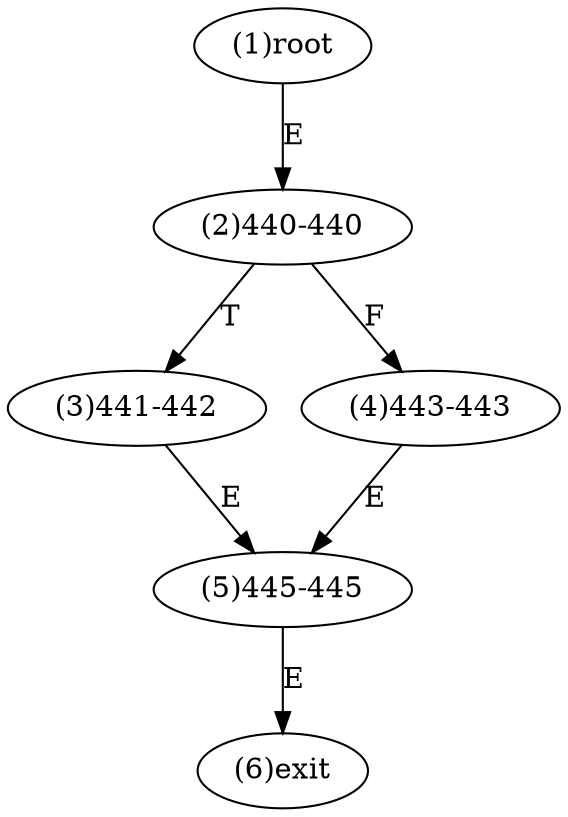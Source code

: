 digraph "" { 
1[ label="(1)root"];
2[ label="(2)440-440"];
3[ label="(3)441-442"];
4[ label="(4)443-443"];
5[ label="(5)445-445"];
6[ label="(6)exit"];
1->2[ label="E"];
2->4[ label="F"];
2->3[ label="T"];
3->5[ label="E"];
4->5[ label="E"];
5->6[ label="E"];
}